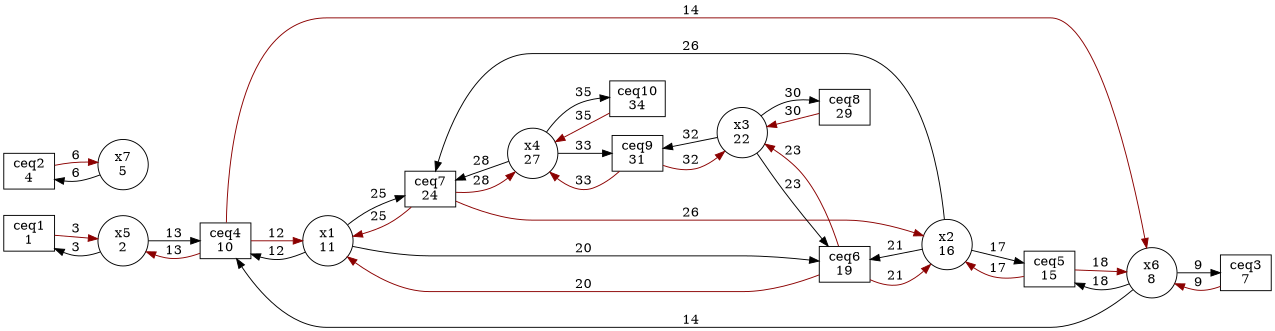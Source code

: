 digraph G {
rankdir = LR;
size ="8.5"
node [shape = box, fillcolor = white, style = filled, label="ceq1
1"]; ceq1;
node [shape = box, fillcolor = white, style = filled, label="ceq2
4"]; ceq2;
node [shape = box, fillcolor = white, style = filled, label="ceq3
7"]; ceq3;
node [shape = box, fillcolor = white, style = filled, label="ceq4
10"]; ceq4;
node [shape = box, fillcolor = white, style = filled, label="ceq5
15"]; ceq5;
node [shape = box, fillcolor = white, style = filled, label="ceq6
19"]; ceq6;
node [shape = box, fillcolor = white, style = filled, label="ceq7
24"]; ceq7;
node [shape = box, fillcolor = white, style = filled, label="ceq8
29"]; ceq8;
node [shape = box, fillcolor = white, style = filled, label="ceq9
31"]; ceq9;
node [shape = box, fillcolor = white, style = filled, label="ceq10
34"]; ceq10;
node [shape = circle, fillcolor = white, style = filled, label="x5
2"]; x5;
node [shape = circle, fillcolor = white, style = filled, label="x7
5"]; x7;
node [shape = circle, fillcolor = white, style = filled, label="x6
8"]; x6;
node [shape = circle, fillcolor = white, style = filled, label="x1
11"]; x1;
node [shape = circle, fillcolor = white, style = filled, label="x2
16"]; x2;
node [shape = circle, fillcolor = white, style = filled, label="x3
22"]; x3;
node [shape = circle, fillcolor = white, style = filled, label="x4
27"]; x4;
ceq1 -> x5 [penwidth = 1, label = "3", color = red4 ];
x5 -> ceq1 [penwidth = 1, label = "3"];
ceq2 -> x7 [penwidth = 1, label = "6", color = red4 ];
x7 -> ceq2 [penwidth = 1, label = "6"];
ceq3 -> x6 [penwidth = 1, label = "9", color = red4 ];
x6 -> ceq3 [penwidth = 1, label = "9"];
ceq4 -> x1 [penwidth = 1, label = "12", color = red4 ];
x1 -> ceq4 [penwidth = 1, label = "12"];
ceq4 -> x5 [penwidth = 1, label = "13", color = red4 ];
x5 -> ceq4 [penwidth = 1, label = "13"];
ceq4 -> x6 [penwidth = 1, label = "14", color = red4 ];
x6 -> ceq4 [penwidth = 1, label = "14"];
ceq5 -> x2 [penwidth = 1, label = "17", color = red4 ];
x2 -> ceq5 [penwidth = 1, label = "17"];
ceq5 -> x6 [penwidth = 1, label = "18", color = red4 ];
x6 -> ceq5 [penwidth = 1, label = "18"];
ceq6 -> x1 [penwidth = 1, label = "20", color = red4 ];
x1 -> ceq6 [penwidth = 1, label = "20"];
ceq6 -> x2 [penwidth = 1, label = "21", color = red4 ];
x2 -> ceq6 [penwidth = 1, label = "21"];
ceq6 -> x3 [penwidth = 1, label = "23", color = red4 ];
x3 -> ceq6 [penwidth = 1, label = "23"];
ceq7 -> x1 [penwidth = 1, label = "25", color = red4 ];
x1 -> ceq7 [penwidth = 1, label = "25"];
ceq7 -> x2 [penwidth = 1, label = "26", color = red4 ];
x2 -> ceq7 [penwidth = 1, label = "26"];
ceq7 -> x4 [penwidth = 1, label = "28", color = red4 ];
x4 -> ceq7 [penwidth = 1, label = "28"];
ceq8 -> x3 [penwidth = 1, label = "30", color = red4 ];
x3 -> ceq8 [penwidth = 1, label = "30"];
ceq9 -> x3 [penwidth = 1, label = "32", color = red4 ];
x3 -> ceq9 [penwidth = 1, label = "32"];
ceq9 -> x4 [penwidth = 1, label = "33", color = red4 ];
x4 -> ceq9 [penwidth = 1, label = "33"];
ceq10 -> x4 [penwidth = 1, label = "35", color = red4 ];
x4 -> ceq10 [penwidth = 1, label = "35"];
}
